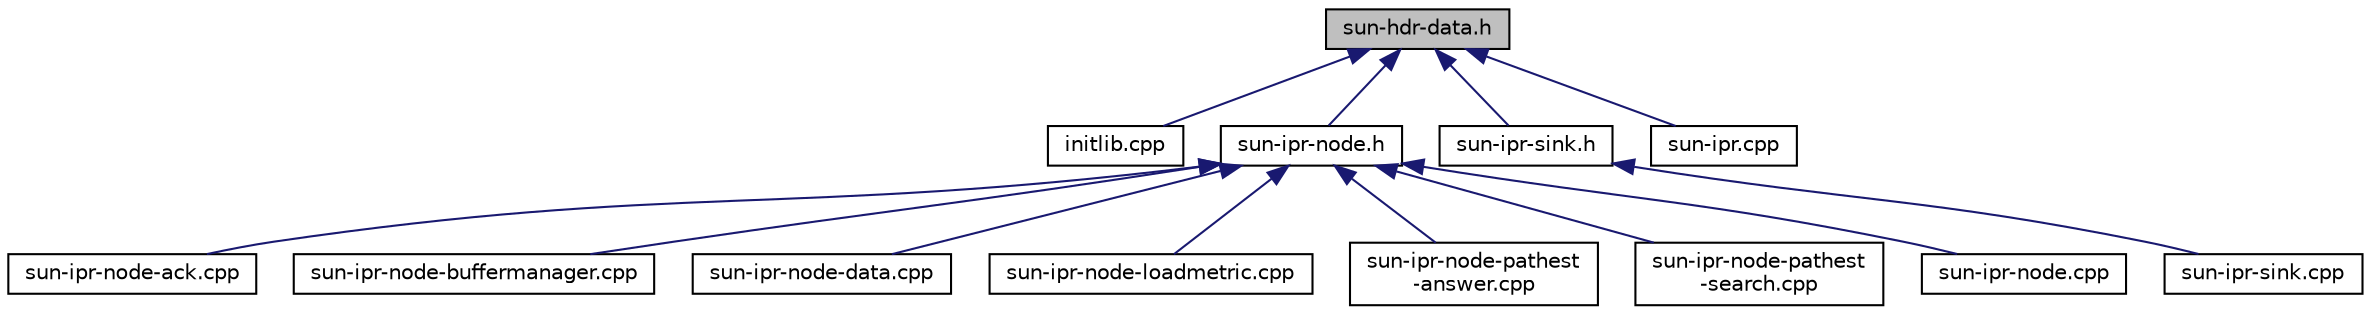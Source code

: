 digraph "sun-hdr-data.h"
{
 // LATEX_PDF_SIZE
  edge [fontname="Helvetica",fontsize="10",labelfontname="Helvetica",labelfontsize="10"];
  node [fontname="Helvetica",fontsize="10",shape=record];
  Node1 [label="sun-hdr-data.h",height=0.2,width=0.4,color="black", fillcolor="grey75", style="filled", fontcolor="black",tooltip="Provides the Data Messages header description."];
  Node1 -> Node2 [dir="back",color="midnightblue",fontsize="10",style="solid",fontname="Helvetica"];
  Node2 [label="initlib.cpp",height=0.2,width=0.4,color="black", fillcolor="white", style="filled",URL="$network_2uwsun_2initlib_8cpp.html",tooltip="Provides the initialization of uwsun libraries."];
  Node1 -> Node3 [dir="back",color="midnightblue",fontsize="10",style="solid",fontname="Helvetica"];
  Node3 [label="sun-ipr-node.h",height=0.2,width=0.4,color="black", fillcolor="white", style="filled",URL="$sun-ipr-node_8h.html",tooltip="Dinamic source routing protocol, this file contains Nodes specifications."];
  Node3 -> Node4 [dir="back",color="midnightblue",fontsize="10",style="solid",fontname="Helvetica"];
  Node4 [label="sun-ipr-node-ack.cpp",height=0.2,width=0.4,color="black", fillcolor="white", style="filled",URL="$sun-ipr-node-ack_8cpp.html",tooltip="Provides the implementation of all the methods regarding Ack Packets."];
  Node3 -> Node5 [dir="back",color="midnightblue",fontsize="10",style="solid",fontname="Helvetica"];
  Node5 [label="sun-ipr-node-buffermanager.cpp",height=0.2,width=0.4,color="black", fillcolor="white", style="filled",URL="$sun-ipr-node-buffermanager_8cpp.html",tooltip="Provides the implementation of all the methods regarding Buffer Management."];
  Node3 -> Node6 [dir="back",color="midnightblue",fontsize="10",style="solid",fontname="Helvetica"];
  Node6 [label="sun-ipr-node-data.cpp",height=0.2,width=0.4,color="black", fillcolor="white", style="filled",URL="$sun-ipr-node-data_8cpp.html",tooltip=" "];
  Node3 -> Node7 [dir="back",color="midnightblue",fontsize="10",style="solid",fontname="Helvetica"];
  Node7 [label="sun-ipr-node-loadmetric.cpp",height=0.2,width=0.4,color="black", fillcolor="white", style="filled",URL="$sun-ipr-node-loadmetric_8cpp.html",tooltip="Provides the implementation of all the methods regarding the Load metric."];
  Node3 -> Node8 [dir="back",color="midnightblue",fontsize="10",style="solid",fontname="Helvetica"];
  Node8 [label="sun-ipr-node-pathest\l-answer.cpp",height=0.2,width=0.4,color="black", fillcolor="white", style="filled",URL="$sun-ipr-node-pathest-answer_8cpp.html",tooltip="Provides the implementation of all the methods regarding Path Establishment Answer Packets."];
  Node3 -> Node9 [dir="back",color="midnightblue",fontsize="10",style="solid",fontname="Helvetica"];
  Node9 [label="sun-ipr-node-pathest\l-search.cpp",height=0.2,width=0.4,color="black", fillcolor="white", style="filled",URL="$sun-ipr-node-pathest-search_8cpp.html",tooltip="Provides the implementation of all the methods regarding Path Establishment Search Packets."];
  Node3 -> Node10 [dir="back",color="midnightblue",fontsize="10",style="solid",fontname="Helvetica"];
  Node10 [label="sun-ipr-node.cpp",height=0.2,width=0.4,color="black", fillcolor="white", style="filled",URL="$sun-ipr-node_8cpp.html",tooltip="Implements a SunIPRoutingNode."];
  Node1 -> Node11 [dir="back",color="midnightblue",fontsize="10",style="solid",fontname="Helvetica"];
  Node11 [label="sun-ipr-sink.h",height=0.2,width=0.4,color="black", fillcolor="white", style="filled",URL="$sun-ipr-sink_8h.html",tooltip="Dinamic source routing protocol, this file contains Sinks specifications."];
  Node11 -> Node12 [dir="back",color="midnightblue",fontsize="10",style="solid",fontname="Helvetica"];
  Node12 [label="sun-ipr-sink.cpp",height=0.2,width=0.4,color="black", fillcolor="white", style="filled",URL="$sun-ipr-sink_8cpp.html",tooltip="Implements a SunIPRoutingSink."];
  Node1 -> Node13 [dir="back",color="midnightblue",fontsize="10",style="solid",fontname="Helvetica"];
  Node13 [label="sun-ipr.cpp",height=0.2,width=0.4,color="black", fillcolor="white", style="filled",URL="$sun-ipr_8cpp.html",tooltip="Packets' class implementation."];
}
